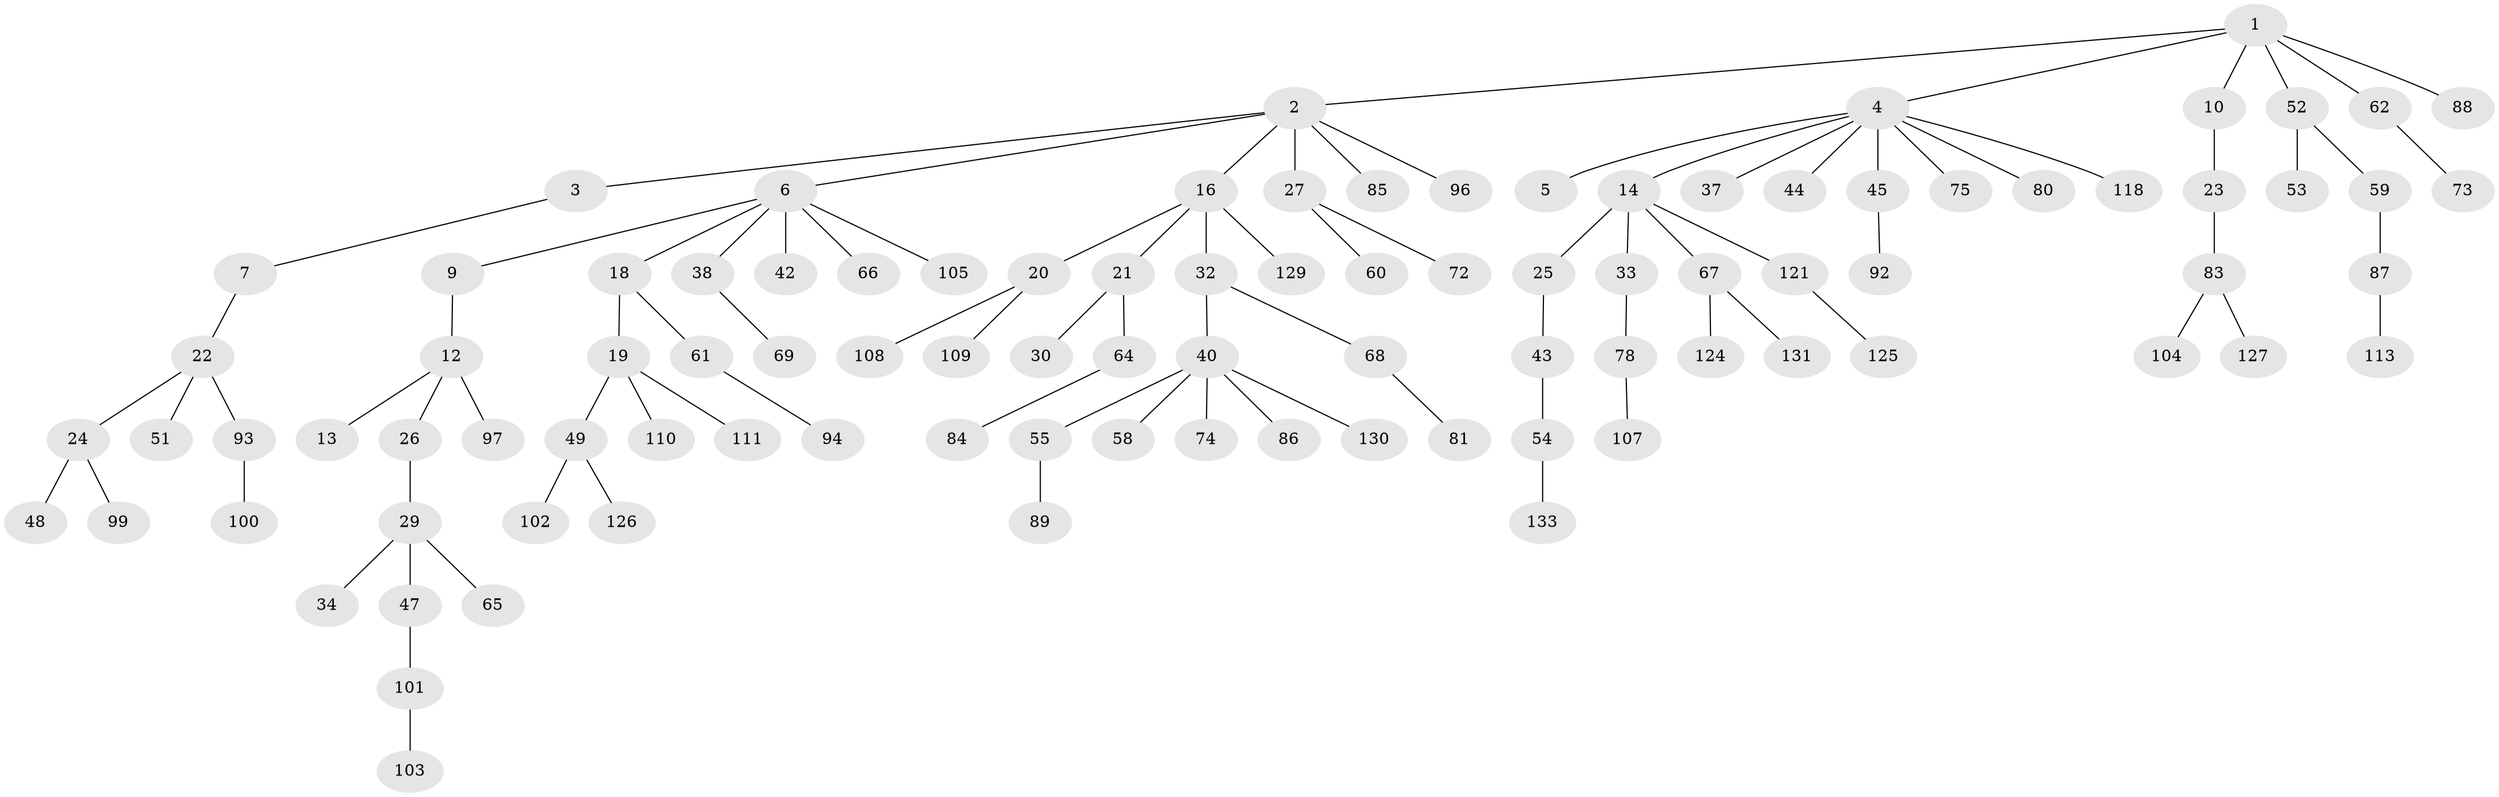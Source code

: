 // Generated by graph-tools (version 1.1) at 2025/52/02/27/25 19:52:12]
// undirected, 96 vertices, 95 edges
graph export_dot {
graph [start="1"]
  node [color=gray90,style=filled];
  1 [super="+8"];
  2 [super="+28"];
  3 [super="+106"];
  4 [super="+11"];
  5 [super="+57"];
  6 [super="+15"];
  7 [super="+76"];
  9;
  10;
  12;
  13 [super="+77"];
  14 [super="+36"];
  16 [super="+17"];
  18 [super="+46"];
  19 [super="+95"];
  20 [super="+41"];
  21;
  22 [super="+50"];
  23 [super="+70"];
  24 [super="+56"];
  25 [super="+35"];
  26 [super="+123"];
  27 [super="+31"];
  29;
  30;
  32 [super="+98"];
  33 [super="+115"];
  34 [super="+39"];
  37;
  38;
  40 [super="+122"];
  42;
  43;
  44;
  45;
  47 [super="+117"];
  48;
  49 [super="+132"];
  51 [super="+119"];
  52 [super="+128"];
  53;
  54;
  55 [super="+79"];
  58;
  59 [super="+71"];
  60 [super="+116"];
  61;
  62 [super="+63"];
  64 [super="+82"];
  65;
  66;
  67 [super="+91"];
  68;
  69;
  72;
  73;
  74 [super="+90"];
  75;
  78;
  80;
  81;
  83 [super="+120"];
  84;
  85;
  86;
  87;
  88;
  89;
  92;
  93;
  94;
  96;
  97;
  99;
  100 [super="+112"];
  101;
  102;
  103 [super="+114"];
  104;
  105;
  107;
  108;
  109;
  110;
  111;
  113;
  118;
  121;
  124;
  125;
  126 [super="+134"];
  127;
  129;
  130;
  131;
  133;
  1 -- 2;
  1 -- 4;
  1 -- 88;
  1 -- 10;
  1 -- 52;
  1 -- 62;
  2 -- 3;
  2 -- 6;
  2 -- 16;
  2 -- 27;
  2 -- 85;
  2 -- 96;
  3 -- 7;
  4 -- 5;
  4 -- 14;
  4 -- 37;
  4 -- 45;
  4 -- 75;
  4 -- 80;
  4 -- 118;
  4 -- 44;
  6 -- 9;
  6 -- 42;
  6 -- 105;
  6 -- 38;
  6 -- 18;
  6 -- 66;
  7 -- 22;
  9 -- 12;
  10 -- 23;
  12 -- 13;
  12 -- 26;
  12 -- 97;
  14 -- 25;
  14 -- 33;
  14 -- 67;
  14 -- 121;
  16 -- 129;
  16 -- 32;
  16 -- 20;
  16 -- 21;
  18 -- 19;
  18 -- 61;
  19 -- 49;
  19 -- 110;
  19 -- 111;
  20 -- 108;
  20 -- 109;
  21 -- 30;
  21 -- 64;
  22 -- 24;
  22 -- 93;
  22 -- 51;
  23 -- 83;
  24 -- 48;
  24 -- 99;
  25 -- 43;
  26 -- 29;
  27 -- 60;
  27 -- 72;
  29 -- 34;
  29 -- 47;
  29 -- 65;
  32 -- 40;
  32 -- 68;
  33 -- 78;
  38 -- 69;
  40 -- 55;
  40 -- 58;
  40 -- 74;
  40 -- 86;
  40 -- 130;
  43 -- 54;
  45 -- 92;
  47 -- 101;
  49 -- 102;
  49 -- 126;
  52 -- 53;
  52 -- 59;
  54 -- 133;
  55 -- 89;
  59 -- 87;
  61 -- 94;
  62 -- 73;
  64 -- 84;
  67 -- 124;
  67 -- 131;
  68 -- 81;
  78 -- 107;
  83 -- 104;
  83 -- 127;
  87 -- 113;
  93 -- 100;
  101 -- 103;
  121 -- 125;
}
